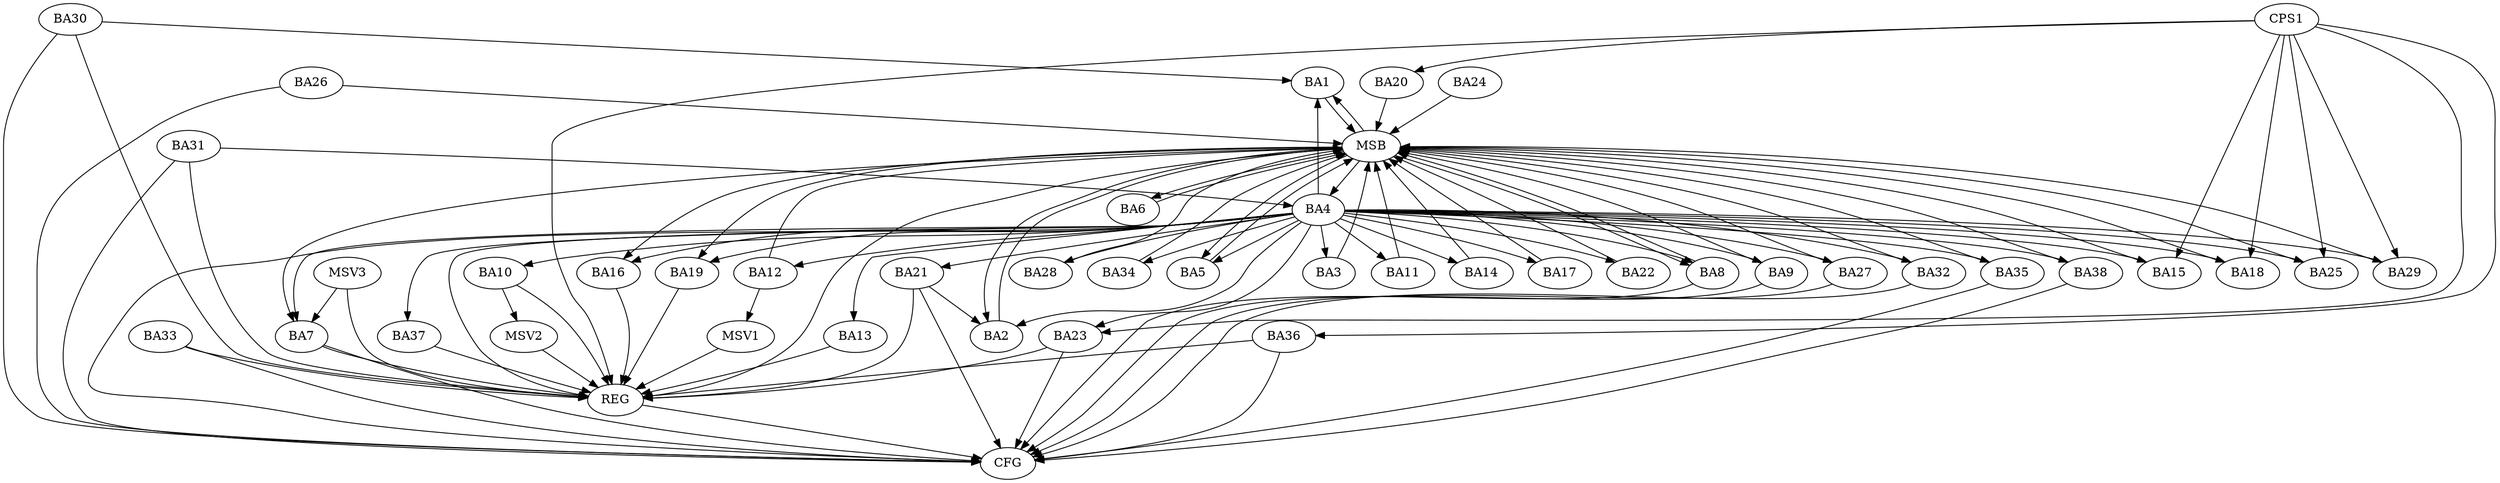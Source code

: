 strict digraph G {
  BA1 [ label="BA1" ];
  BA2 [ label="BA2" ];
  BA3 [ label="BA3" ];
  BA4 [ label="BA4" ];
  BA5 [ label="BA5" ];
  BA6 [ label="BA6" ];
  BA7 [ label="BA7" ];
  BA8 [ label="BA8" ];
  BA9 [ label="BA9" ];
  BA10 [ label="BA10" ];
  BA11 [ label="BA11" ];
  BA12 [ label="BA12" ];
  BA13 [ label="BA13" ];
  BA14 [ label="BA14" ];
  BA15 [ label="BA15" ];
  BA16 [ label="BA16" ];
  BA17 [ label="BA17" ];
  BA18 [ label="BA18" ];
  BA19 [ label="BA19" ];
  BA20 [ label="BA20" ];
  BA21 [ label="BA21" ];
  BA22 [ label="BA22" ];
  BA23 [ label="BA23" ];
  BA24 [ label="BA24" ];
  BA25 [ label="BA25" ];
  BA26 [ label="BA26" ];
  BA27 [ label="BA27" ];
  BA28 [ label="BA28" ];
  BA29 [ label="BA29" ];
  BA30 [ label="BA30" ];
  BA31 [ label="BA31" ];
  BA32 [ label="BA32" ];
  BA33 [ label="BA33" ];
  BA34 [ label="BA34" ];
  BA35 [ label="BA35" ];
  BA36 [ label="BA36" ];
  BA37 [ label="BA37" ];
  BA38 [ label="BA38" ];
  CPS1 [ label="CPS1" ];
  REG [ label="REG" ];
  MSB [ label="MSB" ];
  CFG [ label="CFG" ];
  MSV1 [ label="MSV1" ];
  MSV2 [ label="MSV2" ];
  MSV3 [ label="MSV3" ];
  BA4 -> BA2;
  BA21 -> BA2;
  BA30 -> BA1;
  BA31 -> BA4;
  CPS1 -> BA18;
  CPS1 -> BA20;
  CPS1 -> BA29;
  CPS1 -> BA36;
  CPS1 -> BA15;
  CPS1 -> BA25;
  CPS1 -> BA23;
  BA4 -> REG;
  BA7 -> REG;
  BA10 -> REG;
  BA13 -> REG;
  BA16 -> REG;
  BA19 -> REG;
  BA21 -> REG;
  BA23 -> REG;
  BA30 -> REG;
  BA31 -> REG;
  BA33 -> REG;
  BA36 -> REG;
  BA37 -> REG;
  CPS1 -> REG;
  BA1 -> MSB;
  MSB -> BA2;
  MSB -> REG;
  BA2 -> MSB;
  MSB -> BA1;
  BA3 -> MSB;
  BA5 -> MSB;
  BA6 -> MSB;
  BA8 -> MSB;
  BA9 -> MSB;
  BA11 -> MSB;
  BA12 -> MSB;
  BA14 -> MSB;
  BA15 -> MSB;
  MSB -> BA8;
  BA17 -> MSB;
  BA18 -> MSB;
  BA20 -> MSB;
  BA22 -> MSB;
  BA24 -> MSB;
  MSB -> BA4;
  BA25 -> MSB;
  BA26 -> MSB;
  MSB -> BA5;
  BA27 -> MSB;
  MSB -> BA6;
  BA28 -> MSB;
  BA29 -> MSB;
  MSB -> BA19;
  BA32 -> MSB;
  BA34 -> MSB;
  BA35 -> MSB;
  MSB -> BA16;
  BA38 -> MSB;
  MSB -> BA7;
  BA30 -> CFG;
  BA32 -> CFG;
  BA8 -> CFG;
  BA7 -> CFG;
  BA23 -> CFG;
  BA4 -> CFG;
  BA33 -> CFG;
  BA21 -> CFG;
  BA31 -> CFG;
  BA9 -> CFG;
  BA26 -> CFG;
  BA36 -> CFG;
  BA38 -> CFG;
  BA27 -> CFG;
  BA35 -> CFG;
  REG -> CFG;
  BA4 -> BA18;
  BA4 -> BA22;
  BA4 -> BA17;
  BA4 -> BA9;
  BA4 -> BA15;
  BA4 -> BA25;
  BA4 -> BA1;
  BA4 -> BA35;
  BA4 -> BA14;
  BA4 -> BA38;
  BA4 -> BA23;
  BA4 -> BA27;
  BA4 -> BA19;
  BA4 -> BA5;
  BA4 -> BA11;
  BA4 -> BA3;
  BA4 -> BA8;
  BA4 -> BA34;
  BA4 -> BA37;
  BA4 -> BA12;
  BA4 -> BA28;
  BA4 -> BA29;
  BA4 -> BA13;
  BA4 -> BA10;
  BA4 -> BA16;
  BA4 -> BA32;
  BA4 -> BA7;
  BA4 -> BA21;
  BA12 -> MSV1;
  MSV1 -> REG;
  BA10 -> MSV2;
  MSV2 -> REG;
  MSV3 -> BA7;
  MSV3 -> REG;
}

